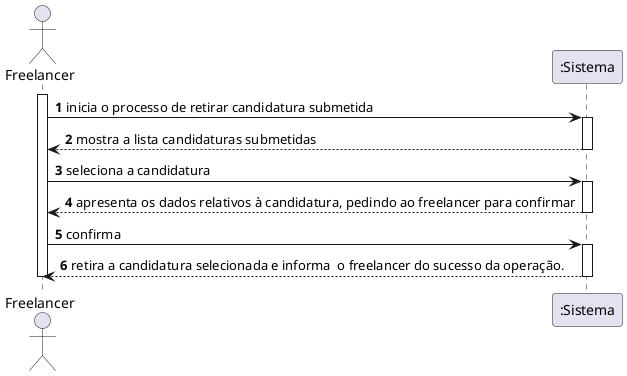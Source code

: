 @startuml
autonumber
actor "Freelancer" as Freelancer

activate Freelancer
Freelancer-> ":Sistema" : inicia o processo de retirar candidatura submetida
activate ":Sistema"
":Sistema" --> Freelancer: mostra a lista candidaturas submetidas
deactivate ":Sistema"

Freelancer-> ":Sistema" : seleciona a candidatura
activate ":Sistema"
":Sistema" --> Freelancer: apresenta os dados relativos à candidatura, pedindo ao freelancer para confirmar
deactivate ":Sistema"

Freelancer-> ":Sistema" : confirma
activate ":Sistema"
":Sistema" --> Freelancer: retira a candidatura selecionada e informa  o freelancer do sucesso da operação.
deactivate ":Sistema"

deactivate Freelancer
@enduml